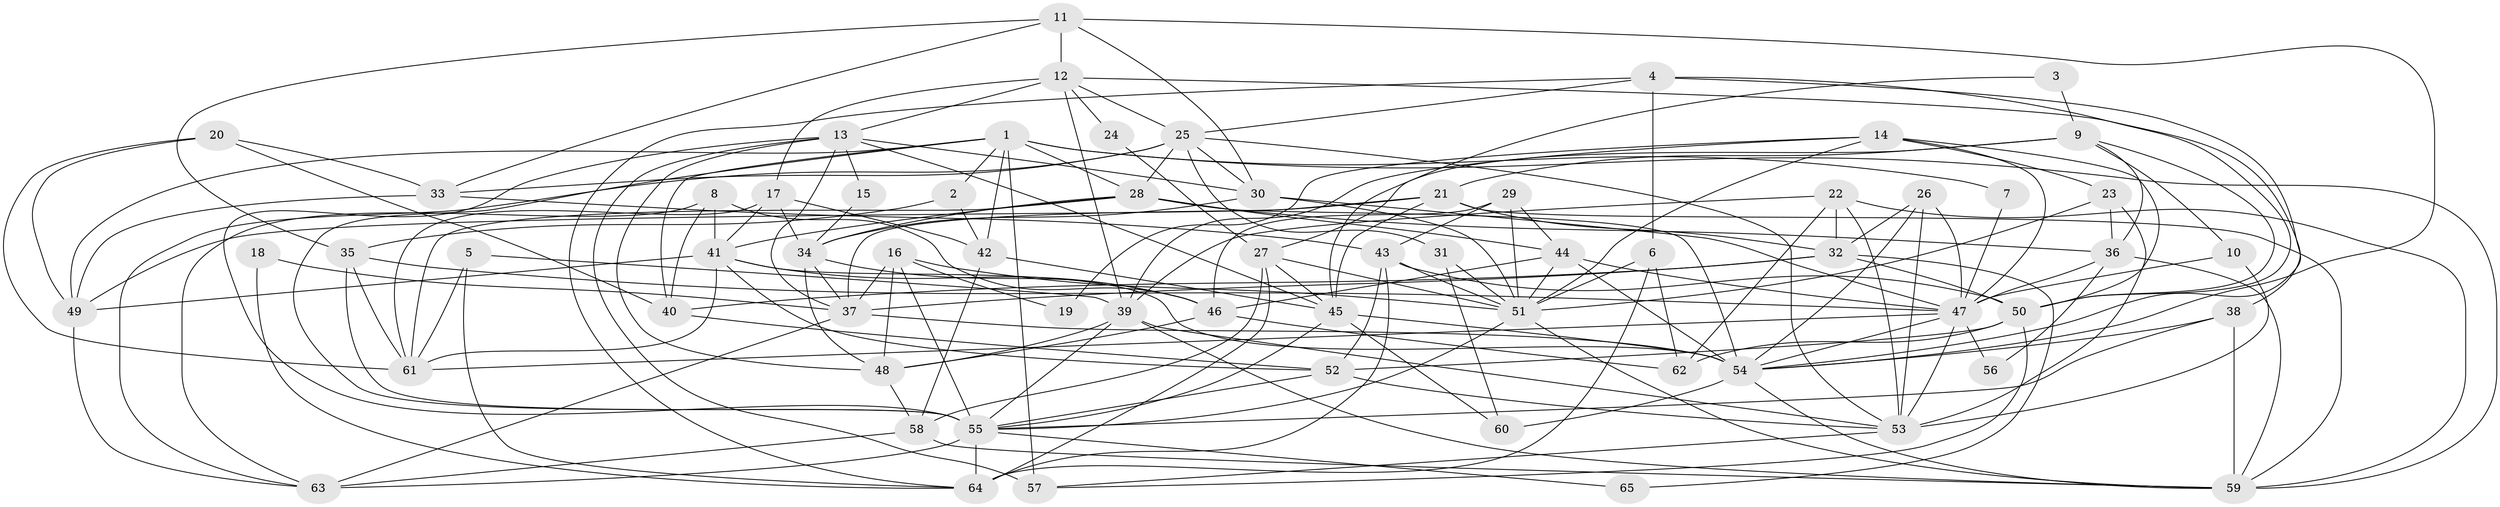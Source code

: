 // original degree distribution, {5: 0.2, 4: 0.25384615384615383, 3: 0.2846153846153846, 2: 0.12307692307692308, 6: 0.09230769230769231, 8: 0.007692307692307693, 7: 0.038461538461538464}
// Generated by graph-tools (version 1.1) at 2025/26/03/09/25 03:26:17]
// undirected, 65 vertices, 185 edges
graph export_dot {
graph [start="1"]
  node [color=gray90,style=filled];
  1;
  2;
  3;
  4;
  5;
  6;
  7;
  8;
  9;
  10;
  11;
  12;
  13;
  14;
  15;
  16;
  17;
  18;
  19;
  20;
  21;
  22;
  23;
  24;
  25;
  26;
  27;
  28;
  29;
  30;
  31;
  32;
  33;
  34;
  35;
  36;
  37;
  38;
  39;
  40;
  41;
  42;
  43;
  44;
  45;
  46;
  47;
  48;
  49;
  50;
  51;
  52;
  53;
  54;
  55;
  56;
  57;
  58;
  59;
  60;
  61;
  62;
  63;
  64;
  65;
  1 -- 2 [weight=1.0];
  1 -- 7 [weight=1.0];
  1 -- 28 [weight=1.0];
  1 -- 40 [weight=1.0];
  1 -- 42 [weight=1.0];
  1 -- 49 [weight=1.0];
  1 -- 55 [weight=1.0];
  1 -- 57 [weight=2.0];
  1 -- 59 [weight=1.0];
  2 -- 35 [weight=1.0];
  2 -- 42 [weight=1.0];
  3 -- 9 [weight=1.0];
  3 -- 45 [weight=1.0];
  4 -- 6 [weight=1.0];
  4 -- 25 [weight=1.0];
  4 -- 50 [weight=1.0];
  4 -- 54 [weight=1.0];
  4 -- 64 [weight=1.0];
  5 -- 39 [weight=1.0];
  5 -- 61 [weight=1.0];
  5 -- 64 [weight=1.0];
  6 -- 51 [weight=1.0];
  6 -- 62 [weight=1.0];
  6 -- 64 [weight=1.0];
  7 -- 47 [weight=1.0];
  8 -- 40 [weight=1.0];
  8 -- 41 [weight=1.0];
  8 -- 46 [weight=1.0];
  8 -- 63 [weight=1.0];
  9 -- 10 [weight=1.0];
  9 -- 21 [weight=1.0];
  9 -- 27 [weight=1.0];
  9 -- 36 [weight=1.0];
  9 -- 50 [weight=1.0];
  10 -- 47 [weight=1.0];
  10 -- 53 [weight=1.0];
  11 -- 12 [weight=1.0];
  11 -- 30 [weight=1.0];
  11 -- 33 [weight=1.0];
  11 -- 35 [weight=1.0];
  11 -- 54 [weight=1.0];
  12 -- 13 [weight=2.0];
  12 -- 17 [weight=1.0];
  12 -- 24 [weight=1.0];
  12 -- 25 [weight=1.0];
  12 -- 38 [weight=1.0];
  12 -- 39 [weight=1.0];
  13 -- 15 [weight=1.0];
  13 -- 30 [weight=1.0];
  13 -- 37 [weight=1.0];
  13 -- 45 [weight=1.0];
  13 -- 48 [weight=2.0];
  13 -- 55 [weight=1.0];
  13 -- 57 [weight=1.0];
  14 -- 19 [weight=1.0];
  14 -- 23 [weight=1.0];
  14 -- 39 [weight=1.0];
  14 -- 47 [weight=1.0];
  14 -- 50 [weight=1.0];
  14 -- 51 [weight=1.0];
  15 -- 34 [weight=1.0];
  16 -- 19 [weight=1.0];
  16 -- 37 [weight=1.0];
  16 -- 48 [weight=1.0];
  16 -- 51 [weight=1.0];
  16 -- 55 [weight=1.0];
  17 -- 34 [weight=1.0];
  17 -- 41 [weight=1.0];
  17 -- 42 [weight=1.0];
  17 -- 61 [weight=1.0];
  18 -- 37 [weight=1.0];
  18 -- 64 [weight=1.0];
  20 -- 33 [weight=1.0];
  20 -- 40 [weight=1.0];
  20 -- 49 [weight=1.0];
  20 -- 61 [weight=1.0];
  21 -- 32 [weight=1.0];
  21 -- 37 [weight=2.0];
  21 -- 45 [weight=1.0];
  21 -- 49 [weight=1.0];
  21 -- 59 [weight=1.0];
  22 -- 32 [weight=1.0];
  22 -- 39 [weight=1.0];
  22 -- 53 [weight=1.0];
  22 -- 59 [weight=1.0];
  22 -- 62 [weight=1.0];
  23 -- 36 [weight=1.0];
  23 -- 51 [weight=1.0];
  23 -- 53 [weight=1.0];
  24 -- 27 [weight=1.0];
  25 -- 28 [weight=1.0];
  25 -- 30 [weight=1.0];
  25 -- 31 [weight=1.0];
  25 -- 33 [weight=1.0];
  25 -- 53 [weight=1.0];
  25 -- 63 [weight=1.0];
  26 -- 32 [weight=1.0];
  26 -- 47 [weight=1.0];
  26 -- 53 [weight=1.0];
  26 -- 54 [weight=1.0];
  27 -- 45 [weight=1.0];
  27 -- 51 [weight=1.0];
  27 -- 58 [weight=1.0];
  27 -- 64 [weight=1.0];
  28 -- 34 [weight=1.0];
  28 -- 36 [weight=1.0];
  28 -- 41 [weight=1.0];
  28 -- 44 [weight=1.0];
  28 -- 54 [weight=1.0];
  28 -- 61 [weight=1.0];
  29 -- 43 [weight=1.0];
  29 -- 44 [weight=1.0];
  29 -- 46 [weight=1.0];
  29 -- 51 [weight=1.0];
  30 -- 34 [weight=1.0];
  30 -- 47 [weight=1.0];
  30 -- 51 [weight=1.0];
  31 -- 51 [weight=1.0];
  31 -- 60 [weight=1.0];
  32 -- 37 [weight=1.0];
  32 -- 40 [weight=1.0];
  32 -- 50 [weight=1.0];
  32 -- 65 [weight=1.0];
  33 -- 43 [weight=1.0];
  33 -- 49 [weight=1.0];
  34 -- 37 [weight=1.0];
  34 -- 46 [weight=1.0];
  34 -- 48 [weight=1.0];
  35 -- 47 [weight=2.0];
  35 -- 55 [weight=1.0];
  35 -- 61 [weight=1.0];
  36 -- 47 [weight=1.0];
  36 -- 56 [weight=1.0];
  36 -- 59 [weight=1.0];
  37 -- 54 [weight=1.0];
  37 -- 63 [weight=1.0];
  38 -- 54 [weight=1.0];
  38 -- 55 [weight=1.0];
  38 -- 59 [weight=1.0];
  39 -- 48 [weight=1.0];
  39 -- 53 [weight=1.0];
  39 -- 55 [weight=1.0];
  39 -- 59 [weight=1.0];
  40 -- 52 [weight=1.0];
  41 -- 46 [weight=1.0];
  41 -- 49 [weight=1.0];
  41 -- 52 [weight=1.0];
  41 -- 54 [weight=1.0];
  41 -- 61 [weight=1.0];
  42 -- 45 [weight=1.0];
  42 -- 58 [weight=1.0];
  43 -- 50 [weight=1.0];
  43 -- 51 [weight=1.0];
  43 -- 52 [weight=1.0];
  43 -- 64 [weight=1.0];
  44 -- 46 [weight=1.0];
  44 -- 47 [weight=1.0];
  44 -- 51 [weight=1.0];
  44 -- 54 [weight=1.0];
  45 -- 54 [weight=1.0];
  45 -- 55 [weight=1.0];
  45 -- 60 [weight=1.0];
  46 -- 48 [weight=1.0];
  46 -- 62 [weight=1.0];
  47 -- 53 [weight=2.0];
  47 -- 54 [weight=1.0];
  47 -- 56 [weight=1.0];
  47 -- 61 [weight=1.0];
  48 -- 58 [weight=1.0];
  49 -- 63 [weight=1.0];
  50 -- 52 [weight=1.0];
  50 -- 57 [weight=1.0];
  50 -- 62 [weight=1.0];
  51 -- 55 [weight=2.0];
  51 -- 59 [weight=1.0];
  52 -- 53 [weight=1.0];
  52 -- 55 [weight=1.0];
  53 -- 57 [weight=1.0];
  54 -- 59 [weight=1.0];
  54 -- 60 [weight=1.0];
  55 -- 63 [weight=1.0];
  55 -- 64 [weight=2.0];
  55 -- 65 [weight=1.0];
  58 -- 59 [weight=1.0];
  58 -- 63 [weight=1.0];
}
